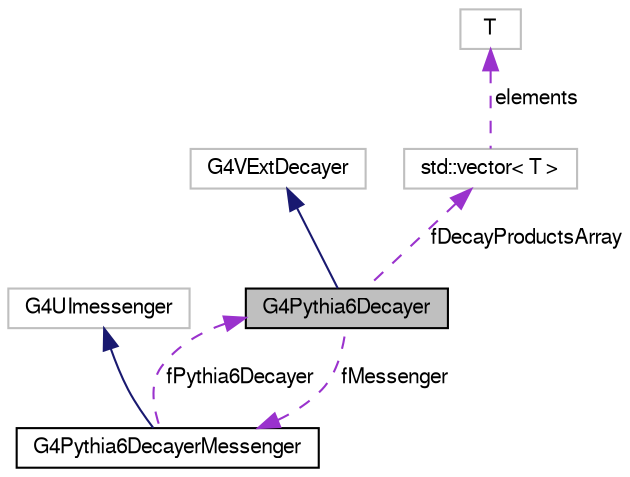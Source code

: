 digraph "G4Pythia6Decayer"
{
  bgcolor="transparent";
  edge [fontname="FreeSans",fontsize="10",labelfontname="FreeSans",labelfontsize="10"];
  node [fontname="FreeSans",fontsize="10",shape=record];
  Node1 [label="G4Pythia6Decayer",height=0.2,width=0.4,color="black", fillcolor="grey75", style="filled" fontcolor="black"];
  Node2 -> Node1 [dir="back",color="midnightblue",fontsize="10",style="solid",fontname="FreeSans"];
  Node2 [label="G4VExtDecayer",height=0.2,width=0.4,color="grey75"];
  Node3 -> Node1 [dir="back",color="darkorchid3",fontsize="10",style="dashed",label=" fMessenger" ,fontname="FreeSans"];
  Node3 [label="G4Pythia6DecayerMessenger",height=0.2,width=0.4,color="black",URL="$d4/d06/classG4Pythia6DecayerMessenger.html"];
  Node4 -> Node3 [dir="back",color="midnightblue",fontsize="10",style="solid",fontname="FreeSans"];
  Node4 [label="G4UImessenger",height=0.2,width=0.4,color="grey75"];
  Node1 -> Node3 [dir="back",color="darkorchid3",fontsize="10",style="dashed",label=" fPythia6Decayer" ,fontname="FreeSans"];
  Node5 -> Node1 [dir="back",color="darkorchid3",fontsize="10",style="dashed",label=" fDecayProductsArray" ,fontname="FreeSans"];
  Node5 [label="std::vector\< T \>",height=0.2,width=0.4,color="grey75",tooltip="STL class. "];
  Node6 -> Node5 [dir="back",color="darkorchid3",fontsize="10",style="dashed",label=" elements" ,fontname="FreeSans"];
  Node6 [label="T",height=0.2,width=0.4,color="grey75"];
}
